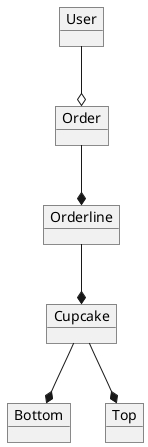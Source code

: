 @startuml


object User
object Bottom
object Top
object Orderline
object Order
object Cupcake


User --o Order
Order --* Orderline
Orderline --* Cupcake
Cupcake --* Top
Cupcake --* Bottom











@enduml
